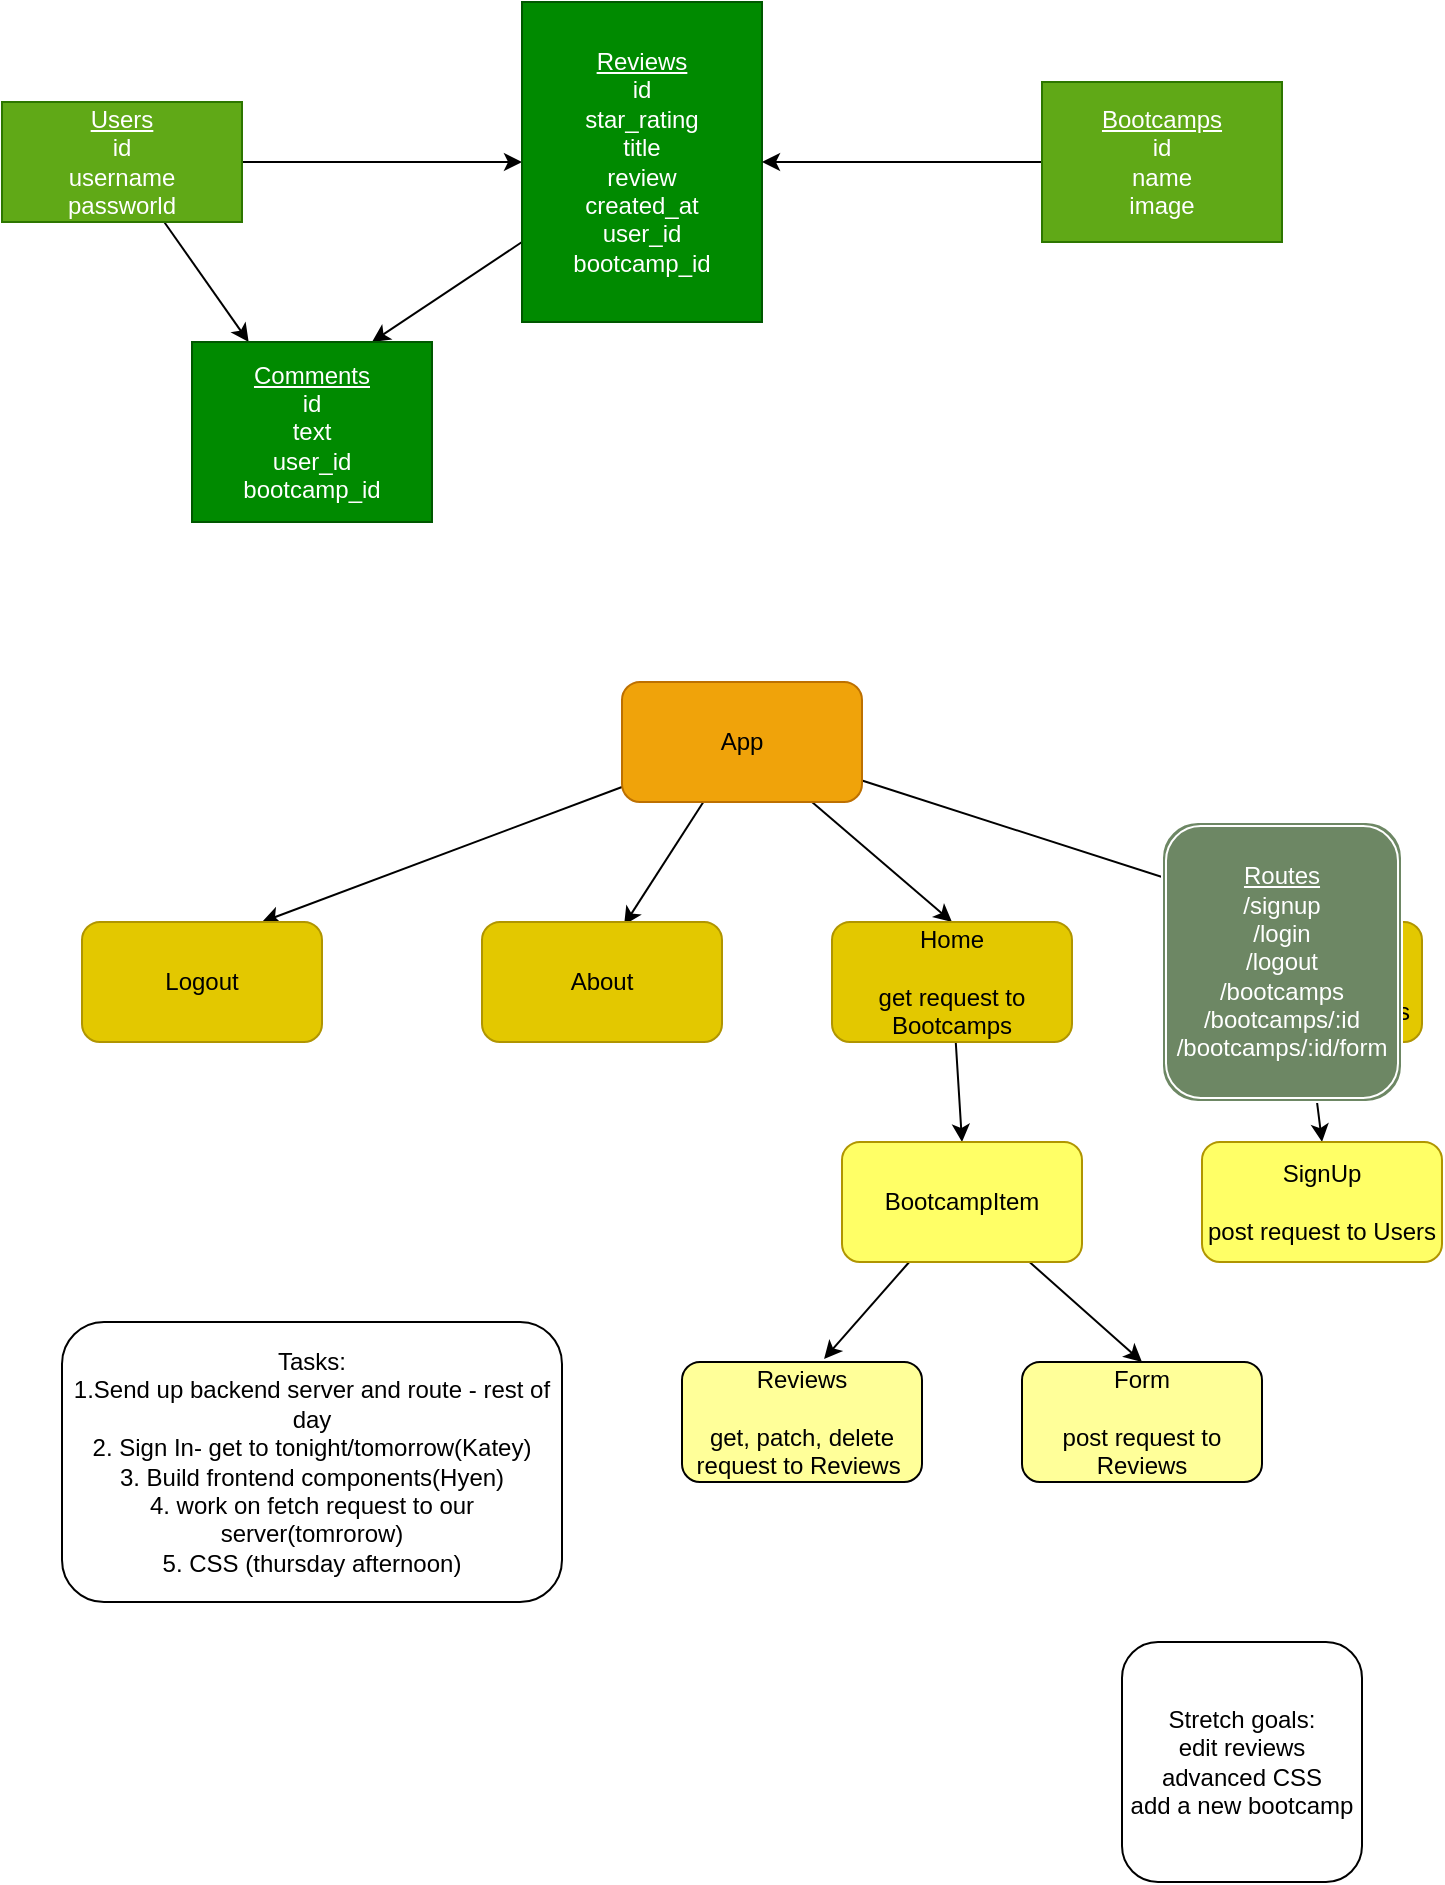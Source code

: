 <mxfile>
    <diagram id="emx--j02RHZtGgA4Yv3p" name="Page-1">
        <mxGraphModel dx="708" dy="521" grid="1" gridSize="10" guides="1" tooltips="1" connect="1" arrows="1" fold="1" page="1" pageScale="1" pageWidth="850" pageHeight="1100" math="0" shadow="0">
            <root>
                <mxCell id="0"/>
                <mxCell id="1" parent="0"/>
                <mxCell id="8" style="edgeStyle=none;html=1;exitX=1;exitY=0.5;exitDx=0;exitDy=0;entryX=0;entryY=0.5;entryDx=0;entryDy=0;" parent="1" source="2" target="3" edge="1">
                    <mxGeometry relative="1" as="geometry"/>
                </mxCell>
                <mxCell id="33" style="edgeStyle=none;html=1;" edge="1" parent="1" source="2" target="32">
                    <mxGeometry relative="1" as="geometry"/>
                </mxCell>
                <mxCell id="2" value="&lt;u&gt;Users&lt;br&gt;&lt;/u&gt;id&lt;br&gt;username&lt;br&gt;passworld" style="rounded=0;whiteSpace=wrap;html=1;fillColor=#60a917;fontColor=#ffffff;strokeColor=#2D7600;" parent="1" vertex="1">
                    <mxGeometry x="10" y="50" width="120" height="60" as="geometry"/>
                </mxCell>
                <mxCell id="34" style="edgeStyle=none;html=1;entryX=0.75;entryY=0;entryDx=0;entryDy=0;" edge="1" parent="1" source="3" target="32">
                    <mxGeometry relative="1" as="geometry"/>
                </mxCell>
                <mxCell id="3" value="&lt;u&gt;Reviews&lt;br&gt;&lt;/u&gt;id&lt;br&gt;star_rating&lt;br&gt;title&lt;br&gt;review&lt;br&gt;created_at&lt;br&gt;user_id&lt;br&gt;bootcamp_id" style="rounded=0;whiteSpace=wrap;html=1;fillColor=#008a00;fontColor=#ffffff;strokeColor=#005700;" parent="1" vertex="1">
                    <mxGeometry x="270" width="120" height="160" as="geometry"/>
                </mxCell>
                <mxCell id="9" style="edgeStyle=none;html=1;entryX=1;entryY=0.5;entryDx=0;entryDy=0;" parent="1" source="4" target="3" edge="1">
                    <mxGeometry relative="1" as="geometry"/>
                </mxCell>
                <mxCell id="4" value="&lt;u&gt;Bootcamps&lt;/u&gt;&lt;br&gt;id&lt;br&gt;name&lt;br&gt;image" style="rounded=0;whiteSpace=wrap;html=1;fillColor=#60a917;fontColor=#ffffff;strokeColor=#2D7600;" parent="1" vertex="1">
                    <mxGeometry x="530" y="40" width="120" height="80" as="geometry"/>
                </mxCell>
                <mxCell id="15" style="edgeStyle=none;html=1;entryX=0.75;entryY=0;entryDx=0;entryDy=0;" parent="1" source="10" target="12" edge="1">
                    <mxGeometry relative="1" as="geometry"/>
                </mxCell>
                <mxCell id="16" style="edgeStyle=none;html=1;entryX=0.592;entryY=0.026;entryDx=0;entryDy=0;entryPerimeter=0;" parent="1" source="10" target="11" edge="1">
                    <mxGeometry relative="1" as="geometry"/>
                </mxCell>
                <mxCell id="17" style="edgeStyle=none;html=1;entryX=0.5;entryY=0;entryDx=0;entryDy=0;" parent="1" source="10" target="13" edge="1">
                    <mxGeometry relative="1" as="geometry"/>
                </mxCell>
                <mxCell id="18" style="edgeStyle=none;html=1;entryX=0.5;entryY=0;entryDx=0;entryDy=0;" parent="1" source="10" target="14" edge="1">
                    <mxGeometry relative="1" as="geometry"/>
                </mxCell>
                <mxCell id="10" value="App" style="rounded=1;whiteSpace=wrap;html=1;fillColor=#f0a30a;fontColor=#000000;strokeColor=#BD7000;" parent="1" vertex="1">
                    <mxGeometry x="320" y="340" width="120" height="60" as="geometry"/>
                </mxCell>
                <mxCell id="11" value="About" style="rounded=1;whiteSpace=wrap;html=1;fillColor=#e3c800;fontColor=#000000;strokeColor=#B09500;" parent="1" vertex="1">
                    <mxGeometry x="250" y="460" width="120" height="60" as="geometry"/>
                </mxCell>
                <mxCell id="12" value="Logout" style="rounded=1;whiteSpace=wrap;html=1;fillColor=#e3c800;fontColor=#000000;strokeColor=#B09500;" parent="1" vertex="1">
                    <mxGeometry x="50" y="460" width="120" height="60" as="geometry"/>
                </mxCell>
                <mxCell id="22" style="edgeStyle=none;html=1;entryX=0.5;entryY=0;entryDx=0;entryDy=0;fontColor=#000000;" parent="1" source="13" target="19" edge="1">
                    <mxGeometry relative="1" as="geometry"/>
                </mxCell>
                <mxCell id="13" value="Home&lt;br&gt;&lt;br&gt;get request to Bootcamps" style="rounded=1;whiteSpace=wrap;html=1;fillColor=#e3c800;fontColor=#000000;strokeColor=#B09500;" parent="1" vertex="1">
                    <mxGeometry x="425" y="460" width="120" height="60" as="geometry"/>
                </mxCell>
                <mxCell id="23" style="edgeStyle=none;html=1;entryX=0.5;entryY=0;entryDx=0;entryDy=0;fontColor=#000000;" parent="1" source="14" target="21" edge="1">
                    <mxGeometry relative="1" as="geometry"/>
                </mxCell>
                <mxCell id="14" value="LogIn&lt;br&gt;&lt;br&gt;get request to Users" style="rounded=1;whiteSpace=wrap;html=1;fillColor=#e3c800;fontColor=#000000;strokeColor=#B09500;" parent="1" vertex="1">
                    <mxGeometry x="600" y="460" width="120" height="60" as="geometry"/>
                </mxCell>
                <mxCell id="27" style="edgeStyle=none;html=1;entryX=0.592;entryY=-0.026;entryDx=0;entryDy=0;entryPerimeter=0;fontColor=#000000;" parent="1" source="19" target="24" edge="1">
                    <mxGeometry relative="1" as="geometry"/>
                </mxCell>
                <mxCell id="28" style="edgeStyle=none;html=1;entryX=0.5;entryY=0;entryDx=0;entryDy=0;fontColor=#000000;" parent="1" source="19" target="26" edge="1">
                    <mxGeometry relative="1" as="geometry"/>
                </mxCell>
                <mxCell id="19" value="BootcampItem" style="rounded=1;whiteSpace=wrap;html=1;fillColor=#FFFF66;strokeColor=#B09500;fontColor=#000000;" parent="1" vertex="1">
                    <mxGeometry x="430" y="570" width="120" height="60" as="geometry"/>
                </mxCell>
                <mxCell id="21" value="SignUp&lt;br&gt;&lt;br&gt;post request to Users" style="rounded=1;whiteSpace=wrap;html=1;fillColor=#FFFF66;strokeColor=#B09500;fontColor=#000000;" parent="1" vertex="1">
                    <mxGeometry x="610" y="570" width="120" height="60" as="geometry"/>
                </mxCell>
                <mxCell id="24" value="Reviews&lt;br&gt;&lt;br&gt;get, patch, delete request to Reviews&amp;nbsp;" style="rounded=1;whiteSpace=wrap;html=1;fontColor=#000000;fillColor=#FFFF99;" parent="1" vertex="1">
                    <mxGeometry x="350" y="680" width="120" height="60" as="geometry"/>
                </mxCell>
                <mxCell id="26" value="Form&lt;br&gt;&lt;br&gt;post request to Reviews" style="rounded=1;whiteSpace=wrap;html=1;fontColor=#000000;fillColor=#FFFF99;" parent="1" vertex="1">
                    <mxGeometry x="520" y="680" width="120" height="60" as="geometry"/>
                </mxCell>
                <mxCell id="29" value="&lt;u&gt;Routes&lt;/u&gt;&lt;br&gt;/signup&lt;br&gt;/login&lt;br&gt;/logout&lt;br&gt;/bootcamps&lt;br&gt;/bootcamps/:id&lt;br&gt;/bootcamps/:id/form" style="shape=ext;double=1;rounded=1;whiteSpace=wrap;html=1;fontColor=#ffffff;fillColor=#6d8764;strokeColor=#FFFFFF;" parent="1" vertex="1">
                    <mxGeometry x="590" y="410" width="120" height="140" as="geometry"/>
                </mxCell>
                <mxCell id="30" value="Tasks:&lt;br&gt;1.Send up backend server and route - rest of day&lt;br&gt;2. Sign In- get to tonight/tomorrow(Katey)&lt;br&gt;3. Build frontend components(Hyen)&lt;br&gt;4. work on fetch request to our server(tomrorow)&lt;br&gt;5. CSS (thursday afternoon)" style="rounded=1;whiteSpace=wrap;html=1;" parent="1" vertex="1">
                    <mxGeometry x="40" y="660" width="250" height="140" as="geometry"/>
                </mxCell>
                <mxCell id="31" value="Stretch goals:&lt;br&gt;edit reviews&lt;br&gt;advanced CSS&lt;br&gt;add a new bootcamp" style="rounded=1;whiteSpace=wrap;html=1;" parent="1" vertex="1">
                    <mxGeometry x="570" y="820" width="120" height="120" as="geometry"/>
                </mxCell>
                <mxCell id="32" value="&lt;u&gt;Comments&lt;/u&gt;&lt;br&gt;id&lt;br&gt;text&lt;br&gt;user_id&lt;br&gt;bootcamp_id" style="rounded=0;whiteSpace=wrap;html=1;strokeColor=#005700;fillColor=#008a00;fontColor=#ffffff;" vertex="1" parent="1">
                    <mxGeometry x="105" y="170" width="120" height="90" as="geometry"/>
                </mxCell>
            </root>
        </mxGraphModel>
    </diagram>
</mxfile>